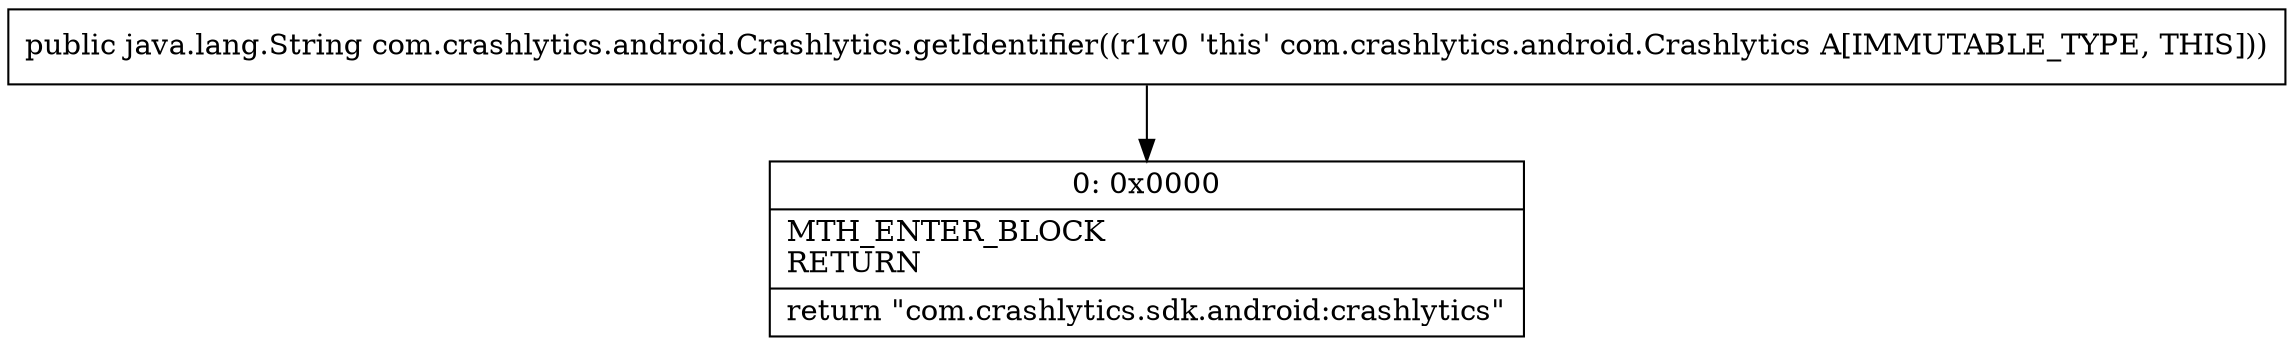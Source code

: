 digraph "CFG forcom.crashlytics.android.Crashlytics.getIdentifier()Ljava\/lang\/String;" {
Node_0 [shape=record,label="{0\:\ 0x0000|MTH_ENTER_BLOCK\lRETURN\l|return \"com.crashlytics.sdk.android:crashlytics\"\l}"];
MethodNode[shape=record,label="{public java.lang.String com.crashlytics.android.Crashlytics.getIdentifier((r1v0 'this' com.crashlytics.android.Crashlytics A[IMMUTABLE_TYPE, THIS])) }"];
MethodNode -> Node_0;
}

